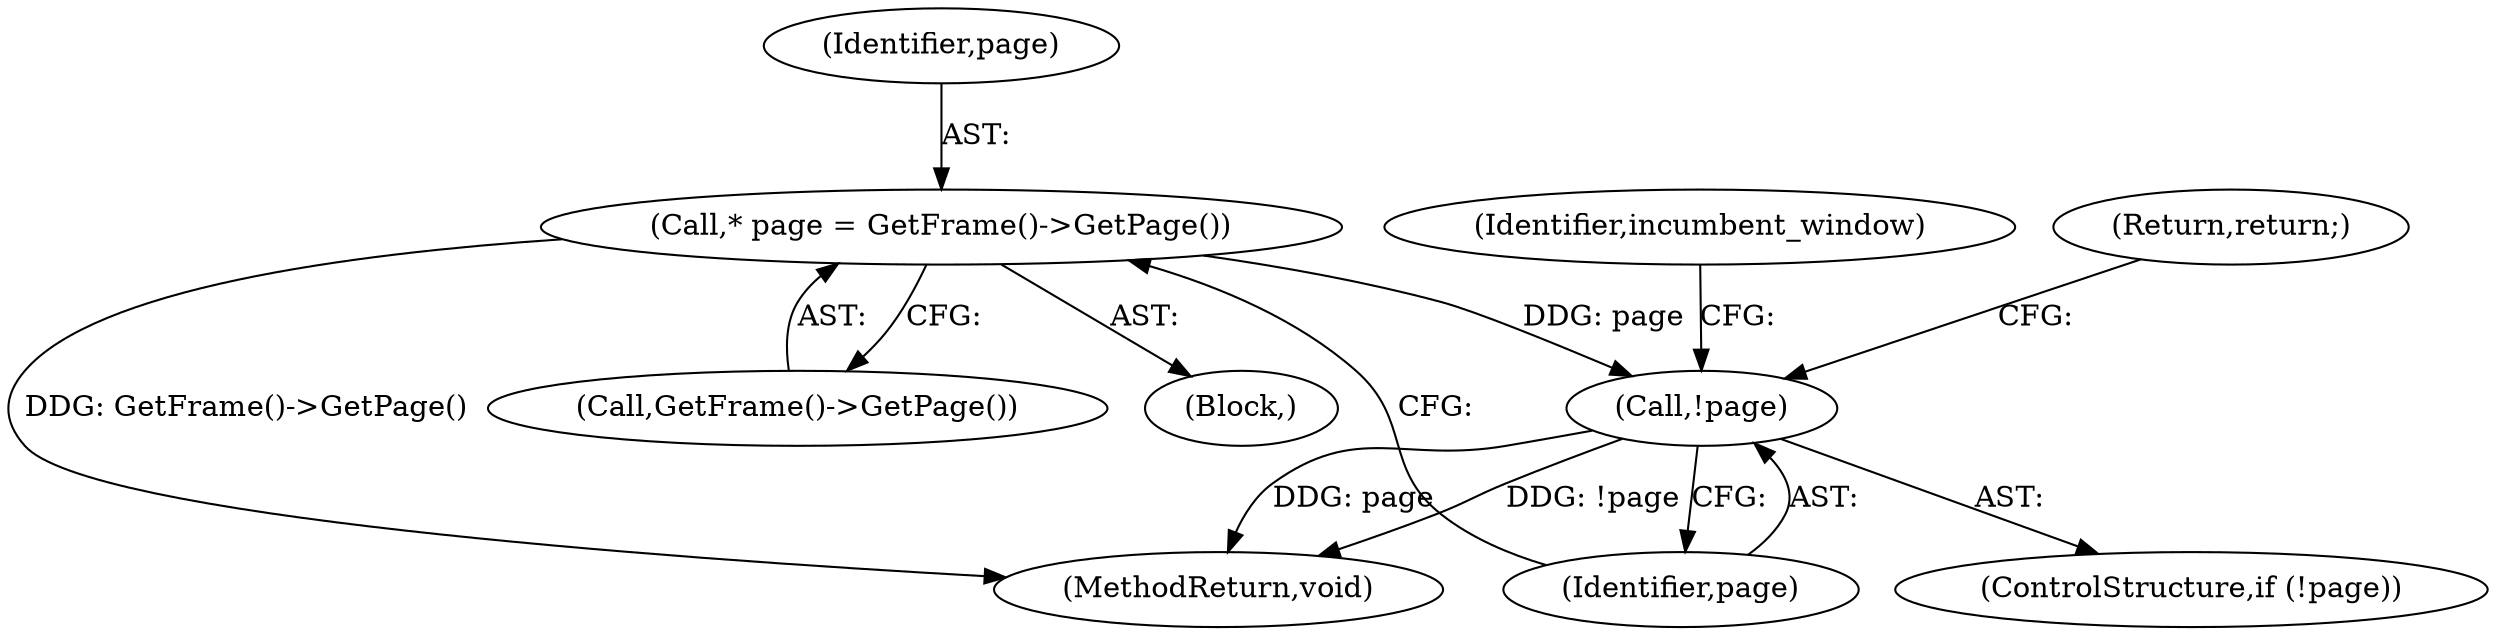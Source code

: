 digraph "0_Chrome_36f801fdbec07d116a6f4f07bb363f10897d6a51_4@pointer" {
"1000109" [label="(Call,* page = GetFrame()->GetPage())"];
"1000113" [label="(Call,!page)"];
"1000114" [label="(Identifier,page)"];
"1000154" [label="(MethodReturn,void)"];
"1000113" [label="(Call,!page)"];
"1000117" [label="(Identifier,incumbent_window)"];
"1000110" [label="(Identifier,page)"];
"1000111" [label="(Call,GetFrame()->GetPage())"];
"1000103" [label="(Block,)"];
"1000115" [label="(Return,return;)"];
"1000109" [label="(Call,* page = GetFrame()->GetPage())"];
"1000112" [label="(ControlStructure,if (!page))"];
"1000109" -> "1000103"  [label="AST: "];
"1000109" -> "1000111"  [label="CFG: "];
"1000110" -> "1000109"  [label="AST: "];
"1000111" -> "1000109"  [label="AST: "];
"1000114" -> "1000109"  [label="CFG: "];
"1000109" -> "1000154"  [label="DDG: GetFrame()->GetPage()"];
"1000109" -> "1000113"  [label="DDG: page"];
"1000113" -> "1000112"  [label="AST: "];
"1000113" -> "1000114"  [label="CFG: "];
"1000114" -> "1000113"  [label="AST: "];
"1000115" -> "1000113"  [label="CFG: "];
"1000117" -> "1000113"  [label="CFG: "];
"1000113" -> "1000154"  [label="DDG: page"];
"1000113" -> "1000154"  [label="DDG: !page"];
}
